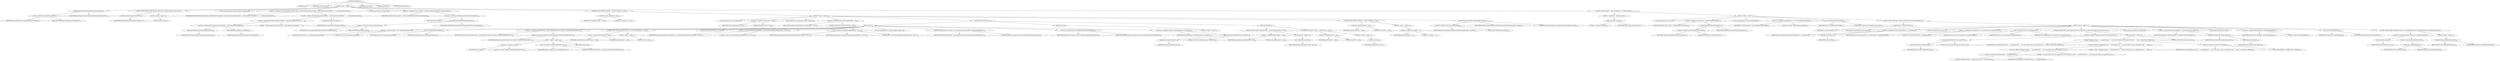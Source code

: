 digraph "addPathFile" {  
"998" [label = <(METHOD,addPathFile)<SUB>473</SUB>> ]
"79" [label = <(PARAM,this)<SUB>473</SUB>> ]
"999" [label = <(PARAM,File pathComponent)<SUB>473</SUB>> ]
"1000" [label = <(BLOCK,&lt;empty&gt;,&lt;empty&gt;)<SUB>473</SUB>> ]
"1001" [label = <(addElement,pathComponents.addElement(pathComponent))<SUB>474</SUB>> ]
"1002" [label = <(&lt;operator&gt;.fieldAccess,this.pathComponents)<SUB>474</SUB>> ]
"1003" [label = <(IDENTIFIER,this,pathComponents.addElement(pathComponent))<SUB>474</SUB>> ]
"1004" [label = <(FIELD_IDENTIFIER,pathComponents,pathComponents)<SUB>474</SUB>> ]
"1005" [label = <(IDENTIFIER,pathComponent,pathComponents.addElement(pathComponent))<SUB>474</SUB>> ]
"1006" [label = <(CONTROL_STRUCTURE,if (pathComponent.isDirectory()),if (pathComponent.isDirectory()))<SUB>475</SUB>> ]
"1007" [label = <(isDirectory,pathComponent.isDirectory())<SUB>475</SUB>> ]
"1008" [label = <(IDENTIFIER,pathComponent,pathComponent.isDirectory())<SUB>475</SUB>> ]
"1009" [label = <(BLOCK,&lt;empty&gt;,&lt;empty&gt;)<SUB>475</SUB>> ]
"1010" [label = <(RETURN,return;,return;)<SUB>476</SUB>> ]
"1011" [label = <(LOCAL,String absPathPlusTimeAndLength: java.lang.String)> ]
"1012" [label = <(&lt;operator&gt;.assignment,String absPathPlusTimeAndLength = pathComponent.getAbsolutePath() + pathComponent.lastModified() + &quot;-&quot; + pathComponent.length())<SUB>479</SUB>> ]
"1013" [label = <(IDENTIFIER,absPathPlusTimeAndLength,String absPathPlusTimeAndLength = pathComponent.getAbsolutePath() + pathComponent.lastModified() + &quot;-&quot; + pathComponent.length())<SUB>479</SUB>> ]
"1014" [label = <(&lt;operator&gt;.addition,pathComponent.getAbsolutePath() + pathComponent.lastModified() + &quot;-&quot; + pathComponent.length())<SUB>480</SUB>> ]
"1015" [label = <(&lt;operator&gt;.addition,pathComponent.getAbsolutePath() + pathComponent.lastModified() + &quot;-&quot;)<SUB>480</SUB>> ]
"1016" [label = <(&lt;operator&gt;.addition,pathComponent.getAbsolutePath() + pathComponent.lastModified())<SUB>480</SUB>> ]
"1017" [label = <(getAbsolutePath,pathComponent.getAbsolutePath())<SUB>480</SUB>> ]
"1018" [label = <(IDENTIFIER,pathComponent,pathComponent.getAbsolutePath())<SUB>480</SUB>> ]
"1019" [label = <(lastModified,pathComponent.lastModified())<SUB>480</SUB>> ]
"1020" [label = <(IDENTIFIER,pathComponent,pathComponent.lastModified())<SUB>480</SUB>> ]
"1021" [label = <(LITERAL,&quot;-&quot;,pathComponent.getAbsolutePath() + pathComponent.lastModified() + &quot;-&quot;)<SUB>480</SUB>> ]
"1022" [label = <(length,pathComponent.length())<SUB>481</SUB>> ]
"1023" [label = <(IDENTIFIER,pathComponent,pathComponent.length())<SUB>481</SUB>> ]
"1024" [label = <(LOCAL,String classpath: java.lang.String)> ]
"1025" [label = <(&lt;operator&gt;.assignment,String classpath = (String) pathMap.get(absPathPlusTimeAndLength))<SUB>482</SUB>> ]
"1026" [label = <(IDENTIFIER,classpath,String classpath = (String) pathMap.get(absPathPlusTimeAndLength))<SUB>482</SUB>> ]
"1027" [label = <(&lt;operator&gt;.cast,(String) pathMap.get(absPathPlusTimeAndLength))<SUB>482</SUB>> ]
"1028" [label = <(TYPE_REF,String,String)<SUB>482</SUB>> ]
"1029" [label = <(get,pathMap.get(absPathPlusTimeAndLength))<SUB>482</SUB>> ]
"1030" [label = <(&lt;operator&gt;.fieldAccess,AntClassLoader.pathMap)<SUB>482</SUB>> ]
"1031" [label = <(IDENTIFIER,AntClassLoader,pathMap.get(absPathPlusTimeAndLength))<SUB>482</SUB>> ]
"1032" [label = <(FIELD_IDENTIFIER,pathMap,pathMap)<SUB>482</SUB>> ]
"1033" [label = <(IDENTIFIER,absPathPlusTimeAndLength,pathMap.get(absPathPlusTimeAndLength))<SUB>482</SUB>> ]
"1034" [label = <(CONTROL_STRUCTURE,if (classpath == null),if (classpath == null))<SUB>483</SUB>> ]
"1035" [label = <(&lt;operator&gt;.equals,classpath == null)<SUB>483</SUB>> ]
"1036" [label = <(IDENTIFIER,classpath,classpath == null)<SUB>483</SUB>> ]
"1037" [label = <(LITERAL,null,classpath == null)<SUB>483</SUB>> ]
"1038" [label = <(BLOCK,&lt;empty&gt;,&lt;empty&gt;)<SUB>483</SUB>> ]
"69" [label = <(LOCAL,ZipFile jarFile: java.util.zip.ZipFile)> ]
"1039" [label = <(&lt;operator&gt;.assignment,ZipFile jarFile = null)<SUB>484</SUB>> ]
"1040" [label = <(IDENTIFIER,jarFile,ZipFile jarFile = null)<SUB>484</SUB>> ]
"1041" [label = <(LITERAL,null,ZipFile jarFile = null)<SUB>484</SUB>> ]
"1042" [label = <(LOCAL,InputStream manifestStream: java.io.InputStream)> ]
"1043" [label = <(&lt;operator&gt;.assignment,InputStream manifestStream = null)<SUB>485</SUB>> ]
"1044" [label = <(IDENTIFIER,manifestStream,InputStream manifestStream = null)<SUB>485</SUB>> ]
"1045" [label = <(LITERAL,null,InputStream manifestStream = null)<SUB>485</SUB>> ]
"1046" [label = <(CONTROL_STRUCTURE,try,try)<SUB>486</SUB>> ]
"1047" [label = <(BLOCK,try,try)<SUB>486</SUB>> ]
"1048" [label = <(&lt;operator&gt;.assignment,jarFile = new ZipFile(pathComponent))<SUB>487</SUB>> ]
"1049" [label = <(IDENTIFIER,jarFile,jarFile = new ZipFile(pathComponent))<SUB>487</SUB>> ]
"1050" [label = <(&lt;operator&gt;.alloc,new ZipFile(pathComponent))<SUB>487</SUB>> ]
"1051" [label = <(&lt;init&gt;,new ZipFile(pathComponent))<SUB>487</SUB>> ]
"68" [label = <(IDENTIFIER,jarFile,new ZipFile(pathComponent))<SUB>487</SUB>> ]
"1052" [label = <(IDENTIFIER,pathComponent,new ZipFile(pathComponent))<SUB>487</SUB>> ]
"1053" [label = <(&lt;operator&gt;.assignment,manifestStream = jarFile.getInputStream(new ZipEntry(&quot;META-INF/MANIFEST.MF&quot;)))<SUB>488</SUB>> ]
"1054" [label = <(IDENTIFIER,manifestStream,manifestStream = jarFile.getInputStream(new ZipEntry(&quot;META-INF/MANIFEST.MF&quot;)))<SUB>488</SUB>> ]
"1055" [label = <(getInputStream,jarFile.getInputStream(new ZipEntry(&quot;META-INF/MANIFEST.MF&quot;)))<SUB>489</SUB>> ]
"1056" [label = <(IDENTIFIER,jarFile,jarFile.getInputStream(new ZipEntry(&quot;META-INF/MANIFEST.MF&quot;)))<SUB>489</SUB>> ]
"1057" [label = <(BLOCK,&lt;empty&gt;,&lt;empty&gt;)<SUB>489</SUB>> ]
"1058" [label = <(&lt;operator&gt;.assignment,&lt;empty&gt;)> ]
"1059" [label = <(IDENTIFIER,$obj9,&lt;empty&gt;)> ]
"1060" [label = <(&lt;operator&gt;.alloc,new ZipEntry(&quot;META-INF/MANIFEST.MF&quot;))<SUB>489</SUB>> ]
"1061" [label = <(&lt;init&gt;,new ZipEntry(&quot;META-INF/MANIFEST.MF&quot;))<SUB>489</SUB>> ]
"1062" [label = <(IDENTIFIER,$obj9,new ZipEntry(&quot;META-INF/MANIFEST.MF&quot;))> ]
"1063" [label = <(LITERAL,&quot;META-INF/MANIFEST.MF&quot;,new ZipEntry(&quot;META-INF/MANIFEST.MF&quot;))<SUB>489</SUB>> ]
"1064" [label = <(IDENTIFIER,$obj9,&lt;empty&gt;)> ]
"1065" [label = <(CONTROL_STRUCTURE,if (manifestStream == null),if (manifestStream == null))<SUB>491</SUB>> ]
"1066" [label = <(&lt;operator&gt;.equals,manifestStream == null)<SUB>491</SUB>> ]
"1067" [label = <(IDENTIFIER,manifestStream,manifestStream == null)<SUB>491</SUB>> ]
"1068" [label = <(LITERAL,null,manifestStream == null)<SUB>491</SUB>> ]
"1069" [label = <(BLOCK,&lt;empty&gt;,&lt;empty&gt;)<SUB>491</SUB>> ]
"1070" [label = <(RETURN,return;,return;)<SUB>492</SUB>> ]
"71" [label = <(LOCAL,Reader manifestReader: java.io.Reader)> ]
"1071" [label = <(&lt;operator&gt;.assignment,Reader manifestReader = new InputStreamReader(manifestStream, &quot;UTF-8&quot;))<SUB>494</SUB>> ]
"1072" [label = <(IDENTIFIER,manifestReader,Reader manifestReader = new InputStreamReader(manifestStream, &quot;UTF-8&quot;))<SUB>494</SUB>> ]
"1073" [label = <(&lt;operator&gt;.alloc,new InputStreamReader(manifestStream, &quot;UTF-8&quot;))<SUB>495</SUB>> ]
"1074" [label = <(&lt;init&gt;,new InputStreamReader(manifestStream, &quot;UTF-8&quot;))<SUB>495</SUB>> ]
"70" [label = <(IDENTIFIER,manifestReader,new InputStreamReader(manifestStream, &quot;UTF-8&quot;))<SUB>494</SUB>> ]
"1075" [label = <(IDENTIFIER,manifestStream,new InputStreamReader(manifestStream, &quot;UTF-8&quot;))<SUB>495</SUB>> ]
"1076" [label = <(LITERAL,&quot;UTF-8&quot;,new InputStreamReader(manifestStream, &quot;UTF-8&quot;))<SUB>495</SUB>> ]
"73" [label = <(LOCAL,org.apache.tools.ant.taskdefs.Manifest manifest: ANY)> ]
"1077" [label = <(&lt;operator&gt;.assignment,ANY manifest = new org.apache.tools.ant.taskdefs.Manifest(manifestReader))<SUB>496</SUB>> ]
"1078" [label = <(IDENTIFIER,manifest,ANY manifest = new org.apache.tools.ant.taskdefs.Manifest(manifestReader))<SUB>496</SUB>> ]
"1079" [label = <(&lt;operator&gt;.alloc,new org.apache.tools.ant.taskdefs.Manifest(manifestReader))<SUB>497</SUB>> ]
"1080" [label = <(&lt;init&gt;,new org.apache.tools.ant.taskdefs.Manifest(manifestReader))<SUB>497</SUB>> ]
"72" [label = <(IDENTIFIER,manifest,new org.apache.tools.ant.taskdefs.Manifest(manifestReader))<SUB>496</SUB>> ]
"1081" [label = <(IDENTIFIER,manifestReader,new org.apache.tools.ant.taskdefs.Manifest(manifestReader))<SUB>497</SUB>> ]
"1082" [label = <(&lt;operator&gt;.assignment,classpath = getAttributeValue(&quot;Class-Path&quot;))<SUB>498</SUB>> ]
"1083" [label = <(IDENTIFIER,classpath,classpath = getAttributeValue(&quot;Class-Path&quot;))<SUB>498</SUB>> ]
"1084" [label = <(getAttributeValue,getAttributeValue(&quot;Class-Path&quot;))<SUB>499</SUB>> ]
"1085" [label = <(getMainSection,getMainSection())<SUB>499</SUB>> ]
"1086" [label = <(IDENTIFIER,manifest,getMainSection())<SUB>499</SUB>> ]
"1087" [label = <(LITERAL,&quot;Class-Path&quot;,getAttributeValue(&quot;Class-Path&quot;))<SUB>499</SUB>> ]
"1088" [label = <(BLOCK,catch,catch)> ]
"1089" [label = <(BLOCK,&lt;empty&gt;,&lt;empty&gt;)<SUB>501</SUB>> ]
"1090" [label = <(BLOCK,finally,finally)<SUB>503</SUB>> ]
"1091" [label = <(CONTROL_STRUCTURE,if (manifestStream != null),if (manifestStream != null))<SUB>504</SUB>> ]
"1092" [label = <(&lt;operator&gt;.notEquals,manifestStream != null)<SUB>504</SUB>> ]
"1093" [label = <(IDENTIFIER,manifestStream,manifestStream != null)<SUB>504</SUB>> ]
"1094" [label = <(LITERAL,null,manifestStream != null)<SUB>504</SUB>> ]
"1095" [label = <(BLOCK,&lt;empty&gt;,&lt;empty&gt;)<SUB>504</SUB>> ]
"1096" [label = <(close,manifestStream.close())<SUB>505</SUB>> ]
"1097" [label = <(IDENTIFIER,manifestStream,manifestStream.close())<SUB>505</SUB>> ]
"1098" [label = <(CONTROL_STRUCTURE,if (jarFile != null),if (jarFile != null))<SUB>507</SUB>> ]
"1099" [label = <(&lt;operator&gt;.notEquals,jarFile != null)<SUB>507</SUB>> ]
"1100" [label = <(IDENTIFIER,jarFile,jarFile != null)<SUB>507</SUB>> ]
"1101" [label = <(LITERAL,null,jarFile != null)<SUB>507</SUB>> ]
"1102" [label = <(BLOCK,&lt;empty&gt;,&lt;empty&gt;)<SUB>507</SUB>> ]
"1103" [label = <(close,jarFile.close())<SUB>508</SUB>> ]
"1104" [label = <(IDENTIFIER,jarFile,jarFile.close())<SUB>508</SUB>> ]
"1105" [label = <(CONTROL_STRUCTURE,if (classpath == null),if (classpath == null))<SUB>511</SUB>> ]
"1106" [label = <(&lt;operator&gt;.equals,classpath == null)<SUB>511</SUB>> ]
"1107" [label = <(IDENTIFIER,classpath,classpath == null)<SUB>511</SUB>> ]
"1108" [label = <(LITERAL,null,classpath == null)<SUB>511</SUB>> ]
"1109" [label = <(BLOCK,&lt;empty&gt;,&lt;empty&gt;)<SUB>511</SUB>> ]
"1110" [label = <(&lt;operator&gt;.assignment,classpath = &quot;&quot;)<SUB>512</SUB>> ]
"1111" [label = <(IDENTIFIER,classpath,classpath = &quot;&quot;)<SUB>512</SUB>> ]
"1112" [label = <(LITERAL,&quot;&quot;,classpath = &quot;&quot;)<SUB>512</SUB>> ]
"1113" [label = <(put,pathMap.put(absPathPlusTimeAndLength, classpath))<SUB>514</SUB>> ]
"1114" [label = <(&lt;operator&gt;.fieldAccess,AntClassLoader.pathMap)<SUB>514</SUB>> ]
"1115" [label = <(IDENTIFIER,AntClassLoader,pathMap.put(absPathPlusTimeAndLength, classpath))<SUB>514</SUB>> ]
"1116" [label = <(FIELD_IDENTIFIER,pathMap,pathMap)<SUB>514</SUB>> ]
"1117" [label = <(IDENTIFIER,absPathPlusTimeAndLength,pathMap.put(absPathPlusTimeAndLength, classpath))<SUB>514</SUB>> ]
"1118" [label = <(IDENTIFIER,classpath,pathMap.put(absPathPlusTimeAndLength, classpath))<SUB>514</SUB>> ]
"1119" [label = <(CONTROL_STRUCTURE,if (!&quot;&quot;.equals(classpath)),if (!&quot;&quot;.equals(classpath)))<SUB>517</SUB>> ]
"1120" [label = <(&lt;operator&gt;.logicalNot,!&quot;&quot;.equals(classpath))<SUB>517</SUB>> ]
"1121" [label = <(equals,this.equals(classpath))<SUB>517</SUB>> ]
"1122" [label = <(LITERAL,&quot;&quot;,this.equals(classpath))<SUB>517</SUB>> ]
"1123" [label = <(IDENTIFIER,classpath,this.equals(classpath))<SUB>517</SUB>> ]
"1124" [label = <(BLOCK,&lt;empty&gt;,&lt;empty&gt;)<SUB>517</SUB>> ]
"1125" [label = <(LOCAL,URL baseURL: java.net.URL)> ]
"1126" [label = <(&lt;operator&gt;.assignment,URL baseURL = getFileURL(pathComponent))<SUB>518</SUB>> ]
"1127" [label = <(IDENTIFIER,baseURL,URL baseURL = getFileURL(pathComponent))<SUB>518</SUB>> ]
"1128" [label = <(getFileURL,getFileURL(pathComponent))<SUB>518</SUB>> ]
"1129" [label = <(&lt;operator&gt;.fieldAccess,AntClassLoader.FILE_UTILS)<SUB>518</SUB>> ]
"1130" [label = <(IDENTIFIER,AntClassLoader,getFileURL(pathComponent))<SUB>518</SUB>> ]
"1131" [label = <(FIELD_IDENTIFIER,FILE_UTILS,FILE_UTILS)<SUB>518</SUB>> ]
"1132" [label = <(IDENTIFIER,pathComponent,getFileURL(pathComponent))<SUB>518</SUB>> ]
"75" [label = <(LOCAL,StringTokenizer st: java.util.StringTokenizer)> ]
"1133" [label = <(&lt;operator&gt;.assignment,StringTokenizer st = new StringTokenizer(classpath))<SUB>519</SUB>> ]
"1134" [label = <(IDENTIFIER,st,StringTokenizer st = new StringTokenizer(classpath))<SUB>519</SUB>> ]
"1135" [label = <(&lt;operator&gt;.alloc,new StringTokenizer(classpath))<SUB>519</SUB>> ]
"1136" [label = <(&lt;init&gt;,new StringTokenizer(classpath))<SUB>519</SUB>> ]
"74" [label = <(IDENTIFIER,st,new StringTokenizer(classpath))<SUB>519</SUB>> ]
"1137" [label = <(IDENTIFIER,classpath,new StringTokenizer(classpath))<SUB>519</SUB>> ]
"1138" [label = <(CONTROL_STRUCTURE,while (st.hasMoreTokens()),while (st.hasMoreTokens()))<SUB>520</SUB>> ]
"1139" [label = <(hasMoreTokens,st.hasMoreTokens())<SUB>520</SUB>> ]
"1140" [label = <(IDENTIFIER,st,st.hasMoreTokens())<SUB>520</SUB>> ]
"1141" [label = <(BLOCK,&lt;empty&gt;,&lt;empty&gt;)<SUB>520</SUB>> ]
"1142" [label = <(LOCAL,String classpathElement: java.lang.String)> ]
"1143" [label = <(&lt;operator&gt;.assignment,String classpathElement = st.nextToken())<SUB>521</SUB>> ]
"1144" [label = <(IDENTIFIER,classpathElement,String classpathElement = st.nextToken())<SUB>521</SUB>> ]
"1145" [label = <(nextToken,st.nextToken())<SUB>521</SUB>> ]
"1146" [label = <(IDENTIFIER,st,st.nextToken())<SUB>521</SUB>> ]
"77" [label = <(LOCAL,URL libraryURL: java.net.URL)> ]
"1147" [label = <(&lt;operator&gt;.assignment,URL libraryURL = new URL(baseURL, classpathElement))<SUB>522</SUB>> ]
"1148" [label = <(IDENTIFIER,libraryURL,URL libraryURL = new URL(baseURL, classpathElement))<SUB>522</SUB>> ]
"1149" [label = <(&lt;operator&gt;.alloc,new URL(baseURL, classpathElement))<SUB>522</SUB>> ]
"1150" [label = <(&lt;init&gt;,new URL(baseURL, classpathElement))<SUB>522</SUB>> ]
"76" [label = <(IDENTIFIER,libraryURL,new URL(baseURL, classpathElement))<SUB>522</SUB>> ]
"1151" [label = <(IDENTIFIER,baseURL,new URL(baseURL, classpathElement))<SUB>522</SUB>> ]
"1152" [label = <(IDENTIFIER,classpathElement,new URL(baseURL, classpathElement))<SUB>522</SUB>> ]
"1153" [label = <(CONTROL_STRUCTURE,if (!libraryURL.getProtocol().equals(&quot;file&quot;)),if (!libraryURL.getProtocol().equals(&quot;file&quot;)))<SUB>523</SUB>> ]
"1154" [label = <(&lt;operator&gt;.logicalNot,!libraryURL.getProtocol().equals(&quot;file&quot;))<SUB>523</SUB>> ]
"1155" [label = <(equals,libraryURL.getProtocol().equals(&quot;file&quot;))<SUB>523</SUB>> ]
"1156" [label = <(getProtocol,libraryURL.getProtocol())<SUB>523</SUB>> ]
"1157" [label = <(IDENTIFIER,libraryURL,libraryURL.getProtocol())<SUB>523</SUB>> ]
"1158" [label = <(LITERAL,&quot;file&quot;,libraryURL.getProtocol().equals(&quot;file&quot;))<SUB>523</SUB>> ]
"1159" [label = <(BLOCK,&lt;empty&gt;,&lt;empty&gt;)<SUB>523</SUB>> ]
"1160" [label = <(log,log(&quot;Skipping jar library &quot; + classpathElement + &quot; since only relative URLs are supported by this&quot; + &quot; loader&quot;, Project.MSG_VERBOSE))<SUB>524</SUB>> ]
"78" [label = <(IDENTIFIER,this,log(&quot;Skipping jar library &quot; + classpathElement + &quot; since only relative URLs are supported by this&quot; + &quot; loader&quot;, Project.MSG_VERBOSE))<SUB>524</SUB>> ]
"1161" [label = <(&lt;operator&gt;.addition,&quot;Skipping jar library &quot; + classpathElement + &quot; since only relative URLs are supported by this&quot; + &quot; loader&quot;)<SUB>524</SUB>> ]
"1162" [label = <(&lt;operator&gt;.addition,&quot;Skipping jar library &quot; + classpathElement + &quot; since only relative URLs are supported by this&quot;)<SUB>524</SUB>> ]
"1163" [label = <(&lt;operator&gt;.addition,&quot;Skipping jar library &quot; + classpathElement)<SUB>524</SUB>> ]
"1164" [label = <(LITERAL,&quot;Skipping jar library &quot;,&quot;Skipping jar library &quot; + classpathElement)<SUB>524</SUB>> ]
"1165" [label = <(IDENTIFIER,classpathElement,&quot;Skipping jar library &quot; + classpathElement)<SUB>524</SUB>> ]
"1166" [label = <(LITERAL,&quot; since only relative URLs are supported by this&quot;,&quot;Skipping jar library &quot; + classpathElement + &quot; since only relative URLs are supported by this&quot;)<SUB>525</SUB>> ]
"1167" [label = <(LITERAL,&quot; loader&quot;,&quot;Skipping jar library &quot; + classpathElement + &quot; since only relative URLs are supported by this&quot; + &quot; loader&quot;)<SUB>526</SUB>> ]
"1168" [label = <(&lt;operator&gt;.fieldAccess,Project.MSG_VERBOSE)<SUB>526</SUB>> ]
"1169" [label = <(IDENTIFIER,Project,log(&quot;Skipping jar library &quot; + classpathElement + &quot; since only relative URLs are supported by this&quot; + &quot; loader&quot;, Project.MSG_VERBOSE))<SUB>526</SUB>> ]
"1170" [label = <(FIELD_IDENTIFIER,MSG_VERBOSE,MSG_VERBOSE)<SUB>526</SUB>> ]
"1171" [label = <(CONTROL_STRUCTURE,continue;,continue;)<SUB>527</SUB>> ]
"1172" [label = <(LOCAL,String decodedPath: java.lang.String)> ]
"1173" [label = <(&lt;operator&gt;.assignment,String decodedPath = decodeUri(libraryURL.getFile()))<SUB>529</SUB>> ]
"1174" [label = <(IDENTIFIER,decodedPath,String decodedPath = decodeUri(libraryURL.getFile()))<SUB>529</SUB>> ]
"1175" [label = <(decodeUri,decodeUri(libraryURL.getFile()))<SUB>529</SUB>> ]
"1176" [label = <(IDENTIFIER,Locator,decodeUri(libraryURL.getFile()))<SUB>529</SUB>> ]
"1177" [label = <(getFile,libraryURL.getFile())<SUB>529</SUB>> ]
"1178" [label = <(IDENTIFIER,libraryURL,libraryURL.getFile())<SUB>529</SUB>> ]
"81" [label = <(LOCAL,File libraryFile: java.io.File)> ]
"1179" [label = <(&lt;operator&gt;.assignment,File libraryFile = new File(decodedPath))<SUB>530</SUB>> ]
"1180" [label = <(IDENTIFIER,libraryFile,File libraryFile = new File(decodedPath))<SUB>530</SUB>> ]
"1181" [label = <(&lt;operator&gt;.alloc,new File(decodedPath))<SUB>530</SUB>> ]
"1182" [label = <(&lt;init&gt;,new File(decodedPath))<SUB>530</SUB>> ]
"80" [label = <(IDENTIFIER,libraryFile,new File(decodedPath))<SUB>530</SUB>> ]
"1183" [label = <(IDENTIFIER,decodedPath,new File(decodedPath))<SUB>530</SUB>> ]
"1184" [label = <(CONTROL_STRUCTURE,if (libraryFile.exists() &amp;&amp; !isInPath(libraryFile)),if (libraryFile.exists() &amp;&amp; !isInPath(libraryFile)))<SUB>531</SUB>> ]
"1185" [label = <(&lt;operator&gt;.logicalAnd,libraryFile.exists() &amp;&amp; !isInPath(libraryFile))<SUB>531</SUB>> ]
"1186" [label = <(exists,libraryFile.exists())<SUB>531</SUB>> ]
"1187" [label = <(IDENTIFIER,libraryFile,libraryFile.exists())<SUB>531</SUB>> ]
"1188" [label = <(&lt;operator&gt;.logicalNot,!isInPath(libraryFile))<SUB>531</SUB>> ]
"1189" [label = <(isInPath,this.isInPath(libraryFile))<SUB>531</SUB>> ]
"82" [label = <(IDENTIFIER,this,this.isInPath(libraryFile))<SUB>531</SUB>> ]
"1190" [label = <(IDENTIFIER,libraryFile,this.isInPath(libraryFile))<SUB>531</SUB>> ]
"1191" [label = <(BLOCK,&lt;empty&gt;,&lt;empty&gt;)<SUB>531</SUB>> ]
"1192" [label = <(addPathFile,this.addPathFile(libraryFile))<SUB>532</SUB>> ]
"83" [label = <(IDENTIFIER,this,this.addPathFile(libraryFile))<SUB>532</SUB>> ]
"1193" [label = <(IDENTIFIER,libraryFile,this.addPathFile(libraryFile))<SUB>532</SUB>> ]
"1194" [label = <(MODIFIER,PROTECTED)> ]
"1195" [label = <(MODIFIER,VIRTUAL)> ]
"1196" [label = <(METHOD_RETURN,void)<SUB>473</SUB>> ]
  "998" -> "79" 
  "998" -> "999" 
  "998" -> "1000" 
  "998" -> "1194" 
  "998" -> "1195" 
  "998" -> "1196" 
  "1000" -> "1001" 
  "1000" -> "1006" 
  "1000" -> "1011" 
  "1000" -> "1012" 
  "1000" -> "1024" 
  "1000" -> "1025" 
  "1000" -> "1034" 
  "1000" -> "1119" 
  "1001" -> "1002" 
  "1001" -> "1005" 
  "1002" -> "1003" 
  "1002" -> "1004" 
  "1006" -> "1007" 
  "1006" -> "1009" 
  "1007" -> "1008" 
  "1009" -> "1010" 
  "1012" -> "1013" 
  "1012" -> "1014" 
  "1014" -> "1015" 
  "1014" -> "1022" 
  "1015" -> "1016" 
  "1015" -> "1021" 
  "1016" -> "1017" 
  "1016" -> "1019" 
  "1017" -> "1018" 
  "1019" -> "1020" 
  "1022" -> "1023" 
  "1025" -> "1026" 
  "1025" -> "1027" 
  "1027" -> "1028" 
  "1027" -> "1029" 
  "1029" -> "1030" 
  "1029" -> "1033" 
  "1030" -> "1031" 
  "1030" -> "1032" 
  "1034" -> "1035" 
  "1034" -> "1038" 
  "1035" -> "1036" 
  "1035" -> "1037" 
  "1038" -> "69" 
  "1038" -> "1039" 
  "1038" -> "1042" 
  "1038" -> "1043" 
  "1038" -> "1046" 
  "1038" -> "1105" 
  "1038" -> "1113" 
  "1039" -> "1040" 
  "1039" -> "1041" 
  "1043" -> "1044" 
  "1043" -> "1045" 
  "1046" -> "1047" 
  "1046" -> "1088" 
  "1046" -> "1090" 
  "1047" -> "1048" 
  "1047" -> "1051" 
  "1047" -> "1053" 
  "1047" -> "1065" 
  "1047" -> "71" 
  "1047" -> "1071" 
  "1047" -> "1074" 
  "1047" -> "73" 
  "1047" -> "1077" 
  "1047" -> "1080" 
  "1047" -> "1082" 
  "1048" -> "1049" 
  "1048" -> "1050" 
  "1051" -> "68" 
  "1051" -> "1052" 
  "1053" -> "1054" 
  "1053" -> "1055" 
  "1055" -> "1056" 
  "1055" -> "1057" 
  "1057" -> "1058" 
  "1057" -> "1061" 
  "1057" -> "1064" 
  "1058" -> "1059" 
  "1058" -> "1060" 
  "1061" -> "1062" 
  "1061" -> "1063" 
  "1065" -> "1066" 
  "1065" -> "1069" 
  "1066" -> "1067" 
  "1066" -> "1068" 
  "1069" -> "1070" 
  "1071" -> "1072" 
  "1071" -> "1073" 
  "1074" -> "70" 
  "1074" -> "1075" 
  "1074" -> "1076" 
  "1077" -> "1078" 
  "1077" -> "1079" 
  "1080" -> "72" 
  "1080" -> "1081" 
  "1082" -> "1083" 
  "1082" -> "1084" 
  "1084" -> "1085" 
  "1084" -> "1087" 
  "1085" -> "1086" 
  "1088" -> "1089" 
  "1090" -> "1091" 
  "1090" -> "1098" 
  "1091" -> "1092" 
  "1091" -> "1095" 
  "1092" -> "1093" 
  "1092" -> "1094" 
  "1095" -> "1096" 
  "1096" -> "1097" 
  "1098" -> "1099" 
  "1098" -> "1102" 
  "1099" -> "1100" 
  "1099" -> "1101" 
  "1102" -> "1103" 
  "1103" -> "1104" 
  "1105" -> "1106" 
  "1105" -> "1109" 
  "1106" -> "1107" 
  "1106" -> "1108" 
  "1109" -> "1110" 
  "1110" -> "1111" 
  "1110" -> "1112" 
  "1113" -> "1114" 
  "1113" -> "1117" 
  "1113" -> "1118" 
  "1114" -> "1115" 
  "1114" -> "1116" 
  "1119" -> "1120" 
  "1119" -> "1124" 
  "1120" -> "1121" 
  "1121" -> "1122" 
  "1121" -> "1123" 
  "1124" -> "1125" 
  "1124" -> "1126" 
  "1124" -> "75" 
  "1124" -> "1133" 
  "1124" -> "1136" 
  "1124" -> "1138" 
  "1126" -> "1127" 
  "1126" -> "1128" 
  "1128" -> "1129" 
  "1128" -> "1132" 
  "1129" -> "1130" 
  "1129" -> "1131" 
  "1133" -> "1134" 
  "1133" -> "1135" 
  "1136" -> "74" 
  "1136" -> "1137" 
  "1138" -> "1139" 
  "1138" -> "1141" 
  "1139" -> "1140" 
  "1141" -> "1142" 
  "1141" -> "1143" 
  "1141" -> "77" 
  "1141" -> "1147" 
  "1141" -> "1150" 
  "1141" -> "1153" 
  "1141" -> "1172" 
  "1141" -> "1173" 
  "1141" -> "81" 
  "1141" -> "1179" 
  "1141" -> "1182" 
  "1141" -> "1184" 
  "1143" -> "1144" 
  "1143" -> "1145" 
  "1145" -> "1146" 
  "1147" -> "1148" 
  "1147" -> "1149" 
  "1150" -> "76" 
  "1150" -> "1151" 
  "1150" -> "1152" 
  "1153" -> "1154" 
  "1153" -> "1159" 
  "1154" -> "1155" 
  "1155" -> "1156" 
  "1155" -> "1158" 
  "1156" -> "1157" 
  "1159" -> "1160" 
  "1159" -> "1171" 
  "1160" -> "78" 
  "1160" -> "1161" 
  "1160" -> "1168" 
  "1161" -> "1162" 
  "1161" -> "1167" 
  "1162" -> "1163" 
  "1162" -> "1166" 
  "1163" -> "1164" 
  "1163" -> "1165" 
  "1168" -> "1169" 
  "1168" -> "1170" 
  "1173" -> "1174" 
  "1173" -> "1175" 
  "1175" -> "1176" 
  "1175" -> "1177" 
  "1177" -> "1178" 
  "1179" -> "1180" 
  "1179" -> "1181" 
  "1182" -> "80" 
  "1182" -> "1183" 
  "1184" -> "1185" 
  "1184" -> "1191" 
  "1185" -> "1186" 
  "1185" -> "1188" 
  "1186" -> "1187" 
  "1188" -> "1189" 
  "1189" -> "82" 
  "1189" -> "1190" 
  "1191" -> "1192" 
  "1192" -> "83" 
  "1192" -> "1193" 
}
